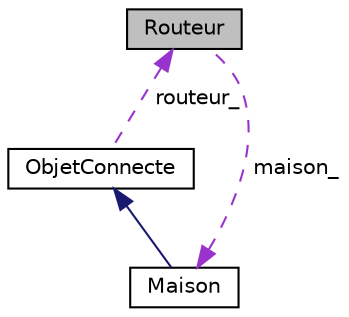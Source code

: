 digraph "Routeur"
{
  bgcolor="transparent";
  edge [fontname="Helvetica",fontsize="10",labelfontname="Helvetica",labelfontsize="10"];
  node [fontname="Helvetica",fontsize="10",shape=record];
  Node1 [label="Routeur",height=0.2,width=0.4,color="black", fillcolor="grey75", style="filled", fontcolor="black"];
  Node2 -> Node1 [dir="back",color="darkorchid3",fontsize="10",style="dashed",label=" maison_" ,fontname="Helvetica"];
  Node2 [label="Maison",height=0.2,width=0.4,color="black",URL="$class_maison.html",tooltip="Classe représentant une Maison. "];
  Node3 -> Node2 [dir="back",color="midnightblue",fontsize="10",style="solid",fontname="Helvetica"];
  Node3 [label="ObjetConnecte",height=0.2,width=0.4,color="black",URL="$class_objet_connecte.html",tooltip="Classe représentant un Objet Connecté. "];
  Node1 -> Node3 [dir="back",color="darkorchid3",fontsize="10",style="dashed",label=" routeur_" ,fontname="Helvetica"];
}
